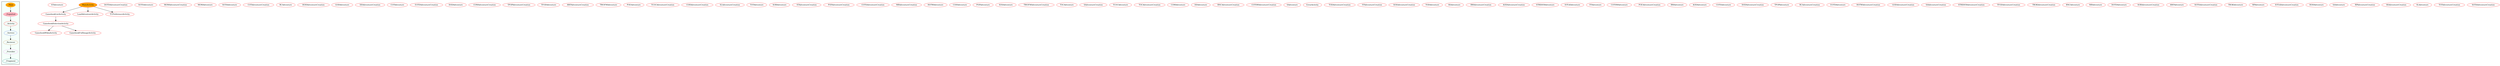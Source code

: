 digraph G {
subgraph cluster_legend{ 
bgcolor=mintcream;
_Activity[color = red];
_Service[color = royalblue];
_Provider[color = violet];
_Reciever[color = peru];
_Fragment[color = teal];
_Main[style=filled, fillcolor=orange, color = mintcream];
_Exported[style=filled, fillcolor=lightpink, color = mintcream];
_Main -> _Exported -> _Activity -> _Service -> _Reciever -> _Provider -> _Fragment; 
}
STAdventure[color = red];
GamebookListActivity[color = red];
DOTDAdventureCreation[color = red];
SOTSAdventure[color = red];
MOMAdventureCreation[color = red];
MOMAdventure[color = red];
SOTAAdventure[color = red];
COTAdventureCreation[color = red];
RCAdventure[color = red];
HOHAdventureCreation[color = red];
GODAdventure[color = red];
DDAdventureCreation[color = red];
COTAdventure[color = red];
EOTDAdventureCreation[color = red];
DODAdventure[color = red];
GamebookWikiaActivity[color = red];
COMAdventureCreation[color = red];
TPOPAdventureCreation[color = red];
TFODAdventure[color = red];
AWFAdventureCreation[color = red];
TWOFMAdventure[color = red];
POEAdventure[color = red];
TCOCAdventureCreation[color = red];
GamebookFullImageActivity[color = red];
COHAdventureCreation[color = red];
SLAdventureCreation[color = red];
TOTAdventure[color = red];
SOBAdventure[color = red];
STAdventureCreation[color = red];
POFAdventureCreation[color = red];
COTSAdventureCreation[color = red];
GamebookSelectionActivity[color = red];
MRAdventureCreation[color = red];
HOTWAdventure[color = red];
COHAdventure[color = red];
POFAdventure[color = red];
SOSAdventure[color = red];
LoadAdventureActivity[color = red];
TWOFMAdventureCreation[color = red];
TOCAdventure[color = red];
SAdventureCreation[color = red];
TCOCAdventure[color = red];
TOCAdventureCreation[color = red];
COMAdventure[color = red];
DDAdventure[color = red];
BNCAdventureCreation[color = red];
COTSWAdventureCreation[color = red];
SAdventure[color = red];
ErrorActivity[color = red];
TODAdventureCreation[color = red];
FFAdventureCreation[color = red];
SOSAdventureCreation[color = red];
TODAdventure[color = red];
SSAdventure[color = red];
BWAdventureCreation[color = red];
AODAdventureCreation[color = red];
STRIDERAdventure[color = red];
IOTLKAdventure[color = red];
FFAdventure[color = red];
COTSWAdventure[color = red];
POEAdventureCreation[color = red];
MainActivity[style=filled, fillcolor=orange, color = red];
BWAdventure[color = red];
AODAdventure[color = red];
COTSAdventure[color = red];
DODAdventureCreation[color = red];
TPOPAdventure[color = red];
RCAdventureCreation[color = red];
EOTDAdventure[color = red];
HOTWAdventureCreation[color = red];
GODAdventureCreation[color = red];
SAAdventureCreation[color = red];
STRIDERAdventureCreation[color = red];
TFODAdventureCreation[color = red];
TROKAdventureCreation[color = red];
BNCAdventure[color = red];
MRAdventure[color = red];
DOTDAdventure[color = red];
SOBAdventureCreation[color = red];
AWFAdventure[color = red];
SOTSAdventureCreation[color = red];
TROKAdventure[color = red];
RPAdventure[color = red];
IOTLKAdventureCreation[color = red];
HOHAdventure[color = red];
SAAdventure[color = red];
RPAdventureCreation[color = red];
SSAdventureCreation[color = red];
SLAdventure[color = red];
TOTAdventureCreation[color = red];
TCPreferenceActivity[color = red];
SOTAAdventureCreation[color = red];
GamebookSelectionActivity->GamebookWikiaActivity;
GamebookSelectionActivity->GamebookFullImageActivity;
MainActivity->TCPreferenceActivity;
MainActivity->GamebookListActivity;
MainActivity->LoadAdventureActivity;
GamebookListActivity->GamebookSelectionActivity;
}
